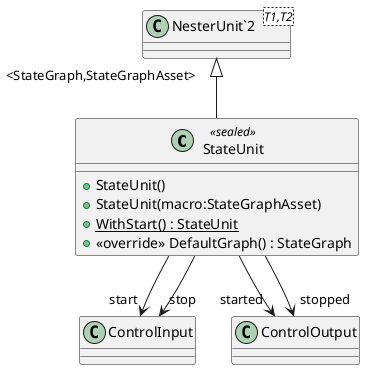 @startuml
class StateUnit <<sealed>> {
    + StateUnit()
    + StateUnit(macro:StateGraphAsset)
    + {static} WithStart() : StateUnit
    + <<override>> DefaultGraph() : StateGraph
}
class "NesterUnit`2"<T1,T2> {
}
"NesterUnit`2" "<StateGraph,StateGraphAsset>" <|-- StateUnit
StateUnit --> "start" ControlInput
StateUnit --> "stop" ControlInput
StateUnit --> "started" ControlOutput
StateUnit --> "stopped" ControlOutput
@enduml
